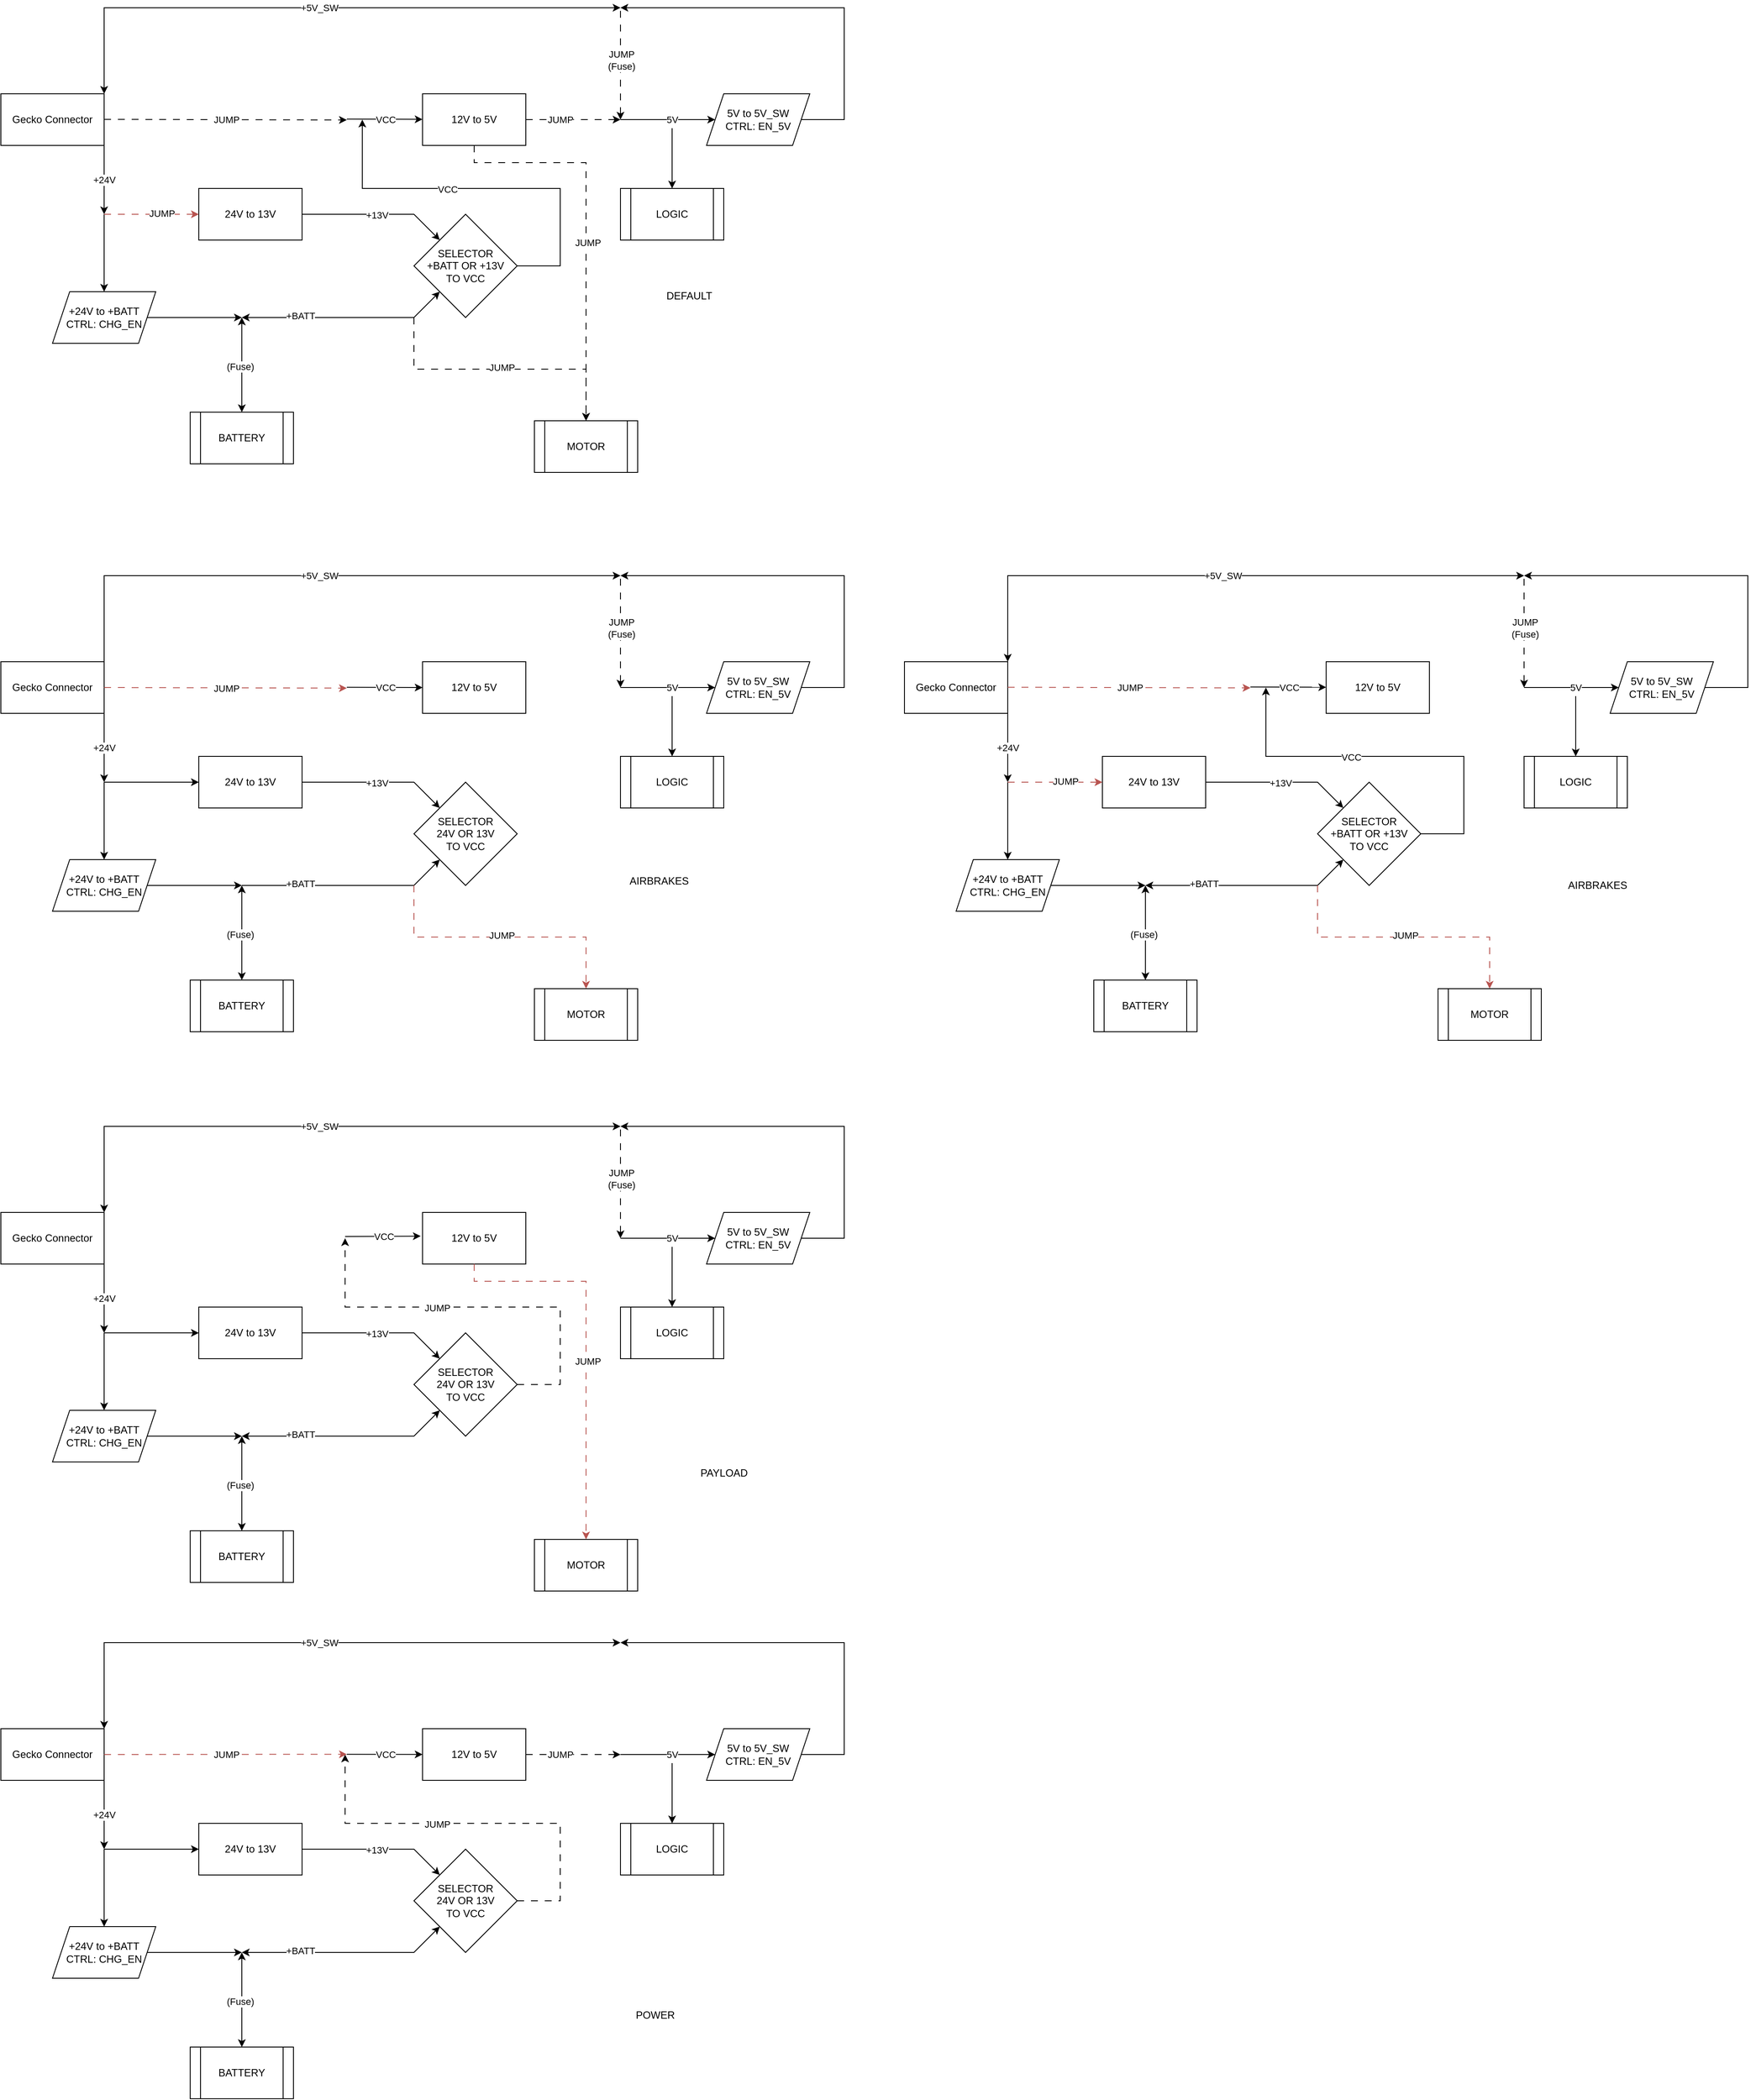<mxfile version="23.1.5" type="device">
  <diagram name="Page-1" id="Y6VCHTXHdAITzdMYwSo2">
    <mxGraphModel dx="1050" dy="654" grid="1" gridSize="10" guides="1" tooltips="1" connect="1" arrows="1" fold="1" page="1" pageScale="1" pageWidth="850" pageHeight="1100" math="0" shadow="0">
      <root>
        <mxCell id="0" />
        <mxCell id="1" parent="0" />
        <mxCell id="DX7jJyt_D23_pQjX9NbW-1" value="Gecko Connector" style="rounded=0;whiteSpace=wrap;html=1;" parent="1" vertex="1">
          <mxGeometry x="100" y="180" width="120" height="60" as="geometry" />
        </mxCell>
        <mxCell id="DX7jJyt_D23_pQjX9NbW-6" value="+5V_SW" style="endArrow=classic;html=1;rounded=0;exitX=1;exitY=0;exitDx=0;exitDy=0;startArrow=classic;startFill=1;endFill=1;" parent="1" source="DX7jJyt_D23_pQjX9NbW-1" edge="1">
          <mxGeometry width="50" height="50" relative="1" as="geometry">
            <mxPoint x="220" y="102" as="sourcePoint" />
            <mxPoint x="820" y="80" as="targetPoint" />
            <Array as="points">
              <mxPoint x="220" y="80" />
            </Array>
          </mxGeometry>
        </mxCell>
        <mxCell id="DX7jJyt_D23_pQjX9NbW-7" value="+24V" style="endArrow=classic;html=1;rounded=0;exitX=1;exitY=0;exitDx=0;exitDy=0;endFill=1;" parent="1" edge="1">
          <mxGeometry width="50" height="50" relative="1" as="geometry">
            <mxPoint x="220" y="240" as="sourcePoint" />
            <mxPoint x="220" y="320" as="targetPoint" />
          </mxGeometry>
        </mxCell>
        <mxCell id="DX7jJyt_D23_pQjX9NbW-8" value="24V to 13V" style="rounded=0;whiteSpace=wrap;html=1;" parent="1" vertex="1">
          <mxGeometry x="330" y="290" width="120" height="60" as="geometry" />
        </mxCell>
        <mxCell id="DX7jJyt_D23_pQjX9NbW-9" value="" style="endArrow=classic;html=1;rounded=0;endFill=1;entryX=0;entryY=0;entryDx=0;entryDy=0;" parent="1" target="DX7jJyt_D23_pQjX9NbW-27" edge="1">
          <mxGeometry width="50" height="50" relative="1" as="geometry">
            <mxPoint x="450" y="320" as="sourcePoint" />
            <mxPoint x="590" y="320" as="targetPoint" />
            <Array as="points">
              <mxPoint x="580" y="320" />
            </Array>
          </mxGeometry>
        </mxCell>
        <mxCell id="DX7jJyt_D23_pQjX9NbW-11" value="&lt;div&gt;+13V&lt;/div&gt;" style="edgeLabel;html=1;align=center;verticalAlign=middle;resizable=0;points=[];" parent="DX7jJyt_D23_pQjX9NbW-9" vertex="1" connectable="0">
          <mxGeometry x="0.009" y="-1" relative="1" as="geometry">
            <mxPoint as="offset" />
          </mxGeometry>
        </mxCell>
        <mxCell id="DX7jJyt_D23_pQjX9NbW-12" value="12V to 5V" style="rounded=0;whiteSpace=wrap;html=1;" parent="1" vertex="1">
          <mxGeometry x="590" y="180" width="120" height="60" as="geometry" />
        </mxCell>
        <mxCell id="DX7jJyt_D23_pQjX9NbW-16" value="&lt;div&gt;5V to 5V_SW&lt;/div&gt;CTRL: EN_5V" style="shape=parallelogram;perimeter=parallelogramPerimeter;whiteSpace=wrap;html=1;fixedSize=1;" parent="1" vertex="1">
          <mxGeometry x="920" y="180" width="120" height="60" as="geometry" />
        </mxCell>
        <mxCell id="DX7jJyt_D23_pQjX9NbW-17" value="" style="endArrow=classic;html=1;rounded=0;exitX=1;exitY=0.5;exitDx=0;exitDy=0;dashed=1;dashPattern=8 8;endFill=1;" parent="1" source="DX7jJyt_D23_pQjX9NbW-12" edge="1">
          <mxGeometry width="50" height="50" relative="1" as="geometry">
            <mxPoint x="500" y="200" as="sourcePoint" />
            <mxPoint x="820" y="210" as="targetPoint" />
          </mxGeometry>
        </mxCell>
        <mxCell id="DX7jJyt_D23_pQjX9NbW-30" value="&lt;div&gt;JUMP&lt;/div&gt;" style="edgeLabel;html=1;align=center;verticalAlign=middle;resizable=0;points=[];" parent="DX7jJyt_D23_pQjX9NbW-17" vertex="1" connectable="0">
          <mxGeometry x="-0.014" y="-1" relative="1" as="geometry">
            <mxPoint x="-14" y="-1" as="offset" />
          </mxGeometry>
        </mxCell>
        <mxCell id="DX7jJyt_D23_pQjX9NbW-18" value="" style="endArrow=none;dashed=1;html=1;dashPattern=8 8;strokeWidth=1;rounded=0;startArrow=classic;startFill=1;" parent="1" edge="1">
          <mxGeometry width="50" height="50" relative="1" as="geometry">
            <mxPoint x="820" y="210" as="sourcePoint" />
            <mxPoint x="820" y="80" as="targetPoint" />
          </mxGeometry>
        </mxCell>
        <mxCell id="DX7jJyt_D23_pQjX9NbW-19" value="&lt;div&gt;JUMP&lt;/div&gt;(Fuse)" style="edgeLabel;html=1;align=center;verticalAlign=middle;resizable=0;points=[];" parent="DX7jJyt_D23_pQjX9NbW-18" vertex="1" connectable="0">
          <mxGeometry x="0.066" y="-1" relative="1" as="geometry">
            <mxPoint as="offset" />
          </mxGeometry>
        </mxCell>
        <mxCell id="DX7jJyt_D23_pQjX9NbW-21" value="" style="endArrow=none;html=1;rounded=0;startArrow=classic;startFill=1;" parent="1" edge="1">
          <mxGeometry width="50" height="50" relative="1" as="geometry">
            <mxPoint x="220" y="410" as="sourcePoint" />
            <mxPoint x="220" y="320" as="targetPoint" />
          </mxGeometry>
        </mxCell>
        <mxCell id="DX7jJyt_D23_pQjX9NbW-22" value="&lt;div&gt;+24V to +BATT&lt;/div&gt;&lt;div&gt;CTRL: CHG_EN&lt;br&gt;&lt;/div&gt;" style="shape=parallelogram;perimeter=parallelogramPerimeter;whiteSpace=wrap;html=1;fixedSize=1;" parent="1" vertex="1">
          <mxGeometry x="160" y="410" width="120" height="60" as="geometry" />
        </mxCell>
        <mxCell id="DX7jJyt_D23_pQjX9NbW-23" value="" style="endArrow=classic;html=1;rounded=0;exitX=1;exitY=0.5;exitDx=0;exitDy=0;" parent="1" source="DX7jJyt_D23_pQjX9NbW-22" edge="1">
          <mxGeometry width="50" height="50" relative="1" as="geometry">
            <mxPoint x="400" y="460" as="sourcePoint" />
            <mxPoint x="380" y="440" as="targetPoint" />
          </mxGeometry>
        </mxCell>
        <mxCell id="DX7jJyt_D23_pQjX9NbW-24" value="" style="endArrow=classic;startArrow=classic;html=1;rounded=0;exitX=0.5;exitY=0;exitDx=0;exitDy=0;" parent="1" edge="1">
          <mxGeometry width="50" height="50" relative="1" as="geometry">
            <mxPoint x="380" y="550" as="sourcePoint" />
            <mxPoint x="380" y="440" as="targetPoint" />
          </mxGeometry>
        </mxCell>
        <mxCell id="DX7jJyt_D23_pQjX9NbW-45" value="(Fuse)" style="edgeLabel;html=1;align=center;verticalAlign=middle;resizable=0;points=[];" parent="DX7jJyt_D23_pQjX9NbW-24" vertex="1" connectable="0">
          <mxGeometry x="-0.036" y="2" relative="1" as="geometry">
            <mxPoint as="offset" />
          </mxGeometry>
        </mxCell>
        <mxCell id="DX7jJyt_D23_pQjX9NbW-26" value="" style="endArrow=classic;html=1;rounded=0;startArrow=classic;startFill=1;endFill=1;" parent="1" target="DX7jJyt_D23_pQjX9NbW-27" edge="1">
          <mxGeometry width="50" height="50" relative="1" as="geometry">
            <mxPoint x="380" y="440" as="sourcePoint" />
            <mxPoint x="520" y="440" as="targetPoint" />
            <Array as="points">
              <mxPoint x="580" y="440" />
            </Array>
          </mxGeometry>
        </mxCell>
        <mxCell id="DX7jJyt_D23_pQjX9NbW-29" value="+BATT" style="edgeLabel;html=1;align=center;verticalAlign=middle;resizable=0;points=[];" parent="DX7jJyt_D23_pQjX9NbW-26" vertex="1" connectable="0">
          <mxGeometry x="-0.44" y="2" relative="1" as="geometry">
            <mxPoint as="offset" />
          </mxGeometry>
        </mxCell>
        <mxCell id="DX7jJyt_D23_pQjX9NbW-27" value="&lt;div&gt;SELECTOR&lt;/div&gt;&lt;div&gt;+BATT OR +13V&lt;/div&gt;&lt;div&gt;TO VCC&lt;br&gt;&lt;/div&gt;" style="rhombus;whiteSpace=wrap;html=1;" parent="1" vertex="1">
          <mxGeometry x="580" y="320" width="120" height="120" as="geometry" />
        </mxCell>
        <mxCell id="DX7jJyt_D23_pQjX9NbW-32" value="" style="endArrow=classic;html=1;rounded=0;entryX=0;entryY=0.5;entryDx=0;entryDy=0;endFill=1;" parent="1" target="DX7jJyt_D23_pQjX9NbW-16" edge="1">
          <mxGeometry width="50" height="50" relative="1" as="geometry">
            <mxPoint x="820" y="210" as="sourcePoint" />
            <mxPoint x="850" y="240" as="targetPoint" />
          </mxGeometry>
        </mxCell>
        <mxCell id="DX7jJyt_D23_pQjX9NbW-33" value="5V" style="edgeLabel;html=1;align=center;verticalAlign=middle;resizable=0;points=[];" parent="DX7jJyt_D23_pQjX9NbW-32" vertex="1" connectable="0">
          <mxGeometry x="-0.079" y="-1" relative="1" as="geometry">
            <mxPoint x="9" y="-1" as="offset" />
          </mxGeometry>
        </mxCell>
        <mxCell id="DX7jJyt_D23_pQjX9NbW-34" value="" style="endArrow=classic;html=1;rounded=0;exitX=1;exitY=0.5;exitDx=0;exitDy=0;" parent="1" source="DX7jJyt_D23_pQjX9NbW-16" edge="1">
          <mxGeometry width="50" height="50" relative="1" as="geometry">
            <mxPoint x="940" y="160" as="sourcePoint" />
            <mxPoint x="820" y="80" as="targetPoint" />
            <Array as="points">
              <mxPoint x="1080" y="210" />
              <mxPoint x="1080" y="80" />
              <mxPoint x="985" y="80" />
            </Array>
          </mxGeometry>
        </mxCell>
        <mxCell id="DX7jJyt_D23_pQjX9NbW-35" value="" style="endArrow=classic;html=1;rounded=0;" parent="1" edge="1">
          <mxGeometry width="50" height="50" relative="1" as="geometry">
            <mxPoint x="700" y="380" as="sourcePoint" />
            <mxPoint x="520" y="210" as="targetPoint" />
            <Array as="points">
              <mxPoint x="750" y="380" />
              <mxPoint x="750" y="290" />
              <mxPoint x="520" y="290" />
            </Array>
          </mxGeometry>
        </mxCell>
        <mxCell id="DX7jJyt_D23_pQjX9NbW-38" value="VCC" style="edgeLabel;html=1;align=center;verticalAlign=middle;resizable=0;points=[];" parent="DX7jJyt_D23_pQjX9NbW-35" vertex="1" connectable="0">
          <mxGeometry x="0.206" y="1" relative="1" as="geometry">
            <mxPoint as="offset" />
          </mxGeometry>
        </mxCell>
        <mxCell id="DX7jJyt_D23_pQjX9NbW-40" value="BATTERY" style="shape=process;whiteSpace=wrap;html=1;backgroundOutline=1;" parent="1" vertex="1">
          <mxGeometry x="320" y="550" width="120" height="60" as="geometry" />
        </mxCell>
        <mxCell id="DX7jJyt_D23_pQjX9NbW-41" value="LOGIC" style="shape=process;whiteSpace=wrap;html=1;backgroundOutline=1;" parent="1" vertex="1">
          <mxGeometry x="820" y="290" width="120" height="60" as="geometry" />
        </mxCell>
        <mxCell id="DX7jJyt_D23_pQjX9NbW-42" value="" style="endArrow=classic;html=1;rounded=0;entryX=0.5;entryY=0;entryDx=0;entryDy=0;" parent="1" target="DX7jJyt_D23_pQjX9NbW-41" edge="1">
          <mxGeometry width="50" height="50" relative="1" as="geometry">
            <mxPoint x="880" y="220" as="sourcePoint" />
            <mxPoint x="930" y="160" as="targetPoint" />
          </mxGeometry>
        </mxCell>
        <mxCell id="DX7jJyt_D23_pQjX9NbW-43" value="" style="endArrow=classic;html=1;rounded=0;dashed=1;dashPattern=8 8;fillColor=#f8cecc;strokeColor=#000000;" parent="1" edge="1">
          <mxGeometry width="50" height="50" relative="1" as="geometry">
            <mxPoint x="580" y="440" as="sourcePoint" />
            <mxPoint x="780" y="560" as="targetPoint" />
            <Array as="points">
              <mxPoint x="580" y="500" />
              <mxPoint x="780" y="500" />
            </Array>
          </mxGeometry>
        </mxCell>
        <mxCell id="DX7jJyt_D23_pQjX9NbW-87" value="JUMP" style="edgeLabel;html=1;align=center;verticalAlign=middle;resizable=0;points=[];" parent="DX7jJyt_D23_pQjX9NbW-43" vertex="1" connectable="0">
          <mxGeometry x="0.008" y="2" relative="1" as="geometry">
            <mxPoint as="offset" />
          </mxGeometry>
        </mxCell>
        <mxCell id="DX7jJyt_D23_pQjX9NbW-82" value="" style="endArrow=classic;html=1;rounded=0;dashed=1;dashPattern=8 8;endFill=1;entryX=0.5;entryY=0;entryDx=0;entryDy=0;exitX=0.5;exitY=1;exitDx=0;exitDy=0;fillColor=#f8cecc;strokeColor=#000000;" parent="1" source="DX7jJyt_D23_pQjX9NbW-12" target="DX7jJyt_D23_pQjX9NbW-84" edge="1">
          <mxGeometry width="50" height="50" relative="1" as="geometry">
            <mxPoint x="560" y="210" as="sourcePoint" />
            <mxPoint x="790" y="390" as="targetPoint" />
            <Array as="points">
              <mxPoint x="650" y="260" />
              <mxPoint x="780" y="260" />
            </Array>
          </mxGeometry>
        </mxCell>
        <mxCell id="DX7jJyt_D23_pQjX9NbW-85" value="JUMP" style="edgeLabel;html=1;align=center;verticalAlign=middle;resizable=0;points=[];" parent="DX7jJyt_D23_pQjX9NbW-82" vertex="1" connectable="0">
          <mxGeometry x="-0.022" y="1" relative="1" as="geometry">
            <mxPoint x="1" y="23" as="offset" />
          </mxGeometry>
        </mxCell>
        <mxCell id="DX7jJyt_D23_pQjX9NbW-84" value="MOTOR" style="shape=process;whiteSpace=wrap;html=1;backgroundOutline=1;" parent="1" vertex="1">
          <mxGeometry x="720" y="560" width="120" height="60" as="geometry" />
        </mxCell>
        <mxCell id="DX7jJyt_D23_pQjX9NbW-88" value="Gecko Connector" style="rounded=0;whiteSpace=wrap;html=1;" parent="1" vertex="1">
          <mxGeometry x="100" y="840" width="120" height="60" as="geometry" />
        </mxCell>
        <mxCell id="DX7jJyt_D23_pQjX9NbW-90" value="+5V_SW" style="endArrow=classic;html=1;rounded=0;exitX=1;exitY=0;exitDx=0;exitDy=0;startArrow=none;startFill=0;endFill=1;" parent="1" source="DX7jJyt_D23_pQjX9NbW-88" edge="1">
          <mxGeometry width="50" height="50" relative="1" as="geometry">
            <mxPoint x="220" y="762" as="sourcePoint" />
            <mxPoint x="820" y="740" as="targetPoint" />
            <Array as="points">
              <mxPoint x="220" y="740" />
            </Array>
          </mxGeometry>
        </mxCell>
        <mxCell id="DX7jJyt_D23_pQjX9NbW-91" value="+24V" style="endArrow=classic;html=1;rounded=0;exitX=1;exitY=0;exitDx=0;exitDy=0;endFill=1;" parent="1" edge="1">
          <mxGeometry width="50" height="50" relative="1" as="geometry">
            <mxPoint x="220" y="900" as="sourcePoint" />
            <mxPoint x="220" y="980" as="targetPoint" />
          </mxGeometry>
        </mxCell>
        <mxCell id="DX7jJyt_D23_pQjX9NbW-92" value="24V to 13V" style="rounded=0;whiteSpace=wrap;html=1;" parent="1" vertex="1">
          <mxGeometry x="330" y="950" width="120" height="60" as="geometry" />
        </mxCell>
        <mxCell id="DX7jJyt_D23_pQjX9NbW-93" value="" style="endArrow=classic;html=1;rounded=0;endFill=1;entryX=0;entryY=0;entryDx=0;entryDy=0;" parent="1" target="DX7jJyt_D23_pQjX9NbW-109" edge="1">
          <mxGeometry width="50" height="50" relative="1" as="geometry">
            <mxPoint x="450" y="980" as="sourcePoint" />
            <mxPoint x="590" y="980" as="targetPoint" />
            <Array as="points">
              <mxPoint x="580" y="980" />
            </Array>
          </mxGeometry>
        </mxCell>
        <mxCell id="DX7jJyt_D23_pQjX9NbW-94" value="&lt;div&gt;+13V&lt;/div&gt;" style="edgeLabel;html=1;align=center;verticalAlign=middle;resizable=0;points=[];" parent="DX7jJyt_D23_pQjX9NbW-93" vertex="1" connectable="0">
          <mxGeometry x="0.009" y="-1" relative="1" as="geometry">
            <mxPoint as="offset" />
          </mxGeometry>
        </mxCell>
        <mxCell id="DX7jJyt_D23_pQjX9NbW-95" value="12V to 5V" style="rounded=0;whiteSpace=wrap;html=1;" parent="1" vertex="1">
          <mxGeometry x="590" y="840" width="120" height="60" as="geometry" />
        </mxCell>
        <mxCell id="DX7jJyt_D23_pQjX9NbW-96" value="&lt;div&gt;5V to 5V_SW&lt;/div&gt;CTRL: EN_5V" style="shape=parallelogram;perimeter=parallelogramPerimeter;whiteSpace=wrap;html=1;fixedSize=1;" parent="1" vertex="1">
          <mxGeometry x="920" y="840" width="120" height="60" as="geometry" />
        </mxCell>
        <mxCell id="DX7jJyt_D23_pQjX9NbW-99" value="" style="endArrow=none;dashed=1;html=1;dashPattern=8 8;strokeWidth=1;rounded=0;startArrow=classic;startFill=1;" parent="1" edge="1">
          <mxGeometry width="50" height="50" relative="1" as="geometry">
            <mxPoint x="820" y="870" as="sourcePoint" />
            <mxPoint x="820" y="740" as="targetPoint" />
          </mxGeometry>
        </mxCell>
        <mxCell id="DX7jJyt_D23_pQjX9NbW-100" value="&lt;div&gt;JUMP&lt;/div&gt;(Fuse)" style="edgeLabel;html=1;align=center;verticalAlign=middle;resizable=0;points=[];" parent="DX7jJyt_D23_pQjX9NbW-99" vertex="1" connectable="0">
          <mxGeometry x="0.066" y="-1" relative="1" as="geometry">
            <mxPoint as="offset" />
          </mxGeometry>
        </mxCell>
        <mxCell id="DX7jJyt_D23_pQjX9NbW-101" value="" style="endArrow=classic;html=1;rounded=0;entryX=0;entryY=0.5;entryDx=0;entryDy=0;endFill=1;" parent="1" target="DX7jJyt_D23_pQjX9NbW-92" edge="1">
          <mxGeometry width="50" height="50" relative="1" as="geometry">
            <mxPoint x="220" y="980" as="sourcePoint" />
            <mxPoint x="430" y="950" as="targetPoint" />
          </mxGeometry>
        </mxCell>
        <mxCell id="DX7jJyt_D23_pQjX9NbW-102" value="" style="endArrow=none;html=1;rounded=0;startArrow=classic;startFill=1;" parent="1" edge="1">
          <mxGeometry width="50" height="50" relative="1" as="geometry">
            <mxPoint x="220" y="1070" as="sourcePoint" />
            <mxPoint x="220" y="980" as="targetPoint" />
          </mxGeometry>
        </mxCell>
        <mxCell id="DX7jJyt_D23_pQjX9NbW-103" value="&lt;div&gt;+24V to +BATT&lt;/div&gt;&lt;div&gt;CTRL: CHG_EN&lt;br&gt;&lt;/div&gt;" style="shape=parallelogram;perimeter=parallelogramPerimeter;whiteSpace=wrap;html=1;fixedSize=1;" parent="1" vertex="1">
          <mxGeometry x="160" y="1070" width="120" height="60" as="geometry" />
        </mxCell>
        <mxCell id="DX7jJyt_D23_pQjX9NbW-104" value="" style="endArrow=classic;html=1;rounded=0;exitX=1;exitY=0.5;exitDx=0;exitDy=0;" parent="1" source="DX7jJyt_D23_pQjX9NbW-103" edge="1">
          <mxGeometry width="50" height="50" relative="1" as="geometry">
            <mxPoint x="400" y="1120" as="sourcePoint" />
            <mxPoint x="380" y="1100" as="targetPoint" />
          </mxGeometry>
        </mxCell>
        <mxCell id="DX7jJyt_D23_pQjX9NbW-105" value="" style="endArrow=classic;startArrow=classic;html=1;rounded=0;exitX=0.5;exitY=0;exitDx=0;exitDy=0;" parent="1" edge="1">
          <mxGeometry width="50" height="50" relative="1" as="geometry">
            <mxPoint x="380" y="1210" as="sourcePoint" />
            <mxPoint x="380" y="1100" as="targetPoint" />
          </mxGeometry>
        </mxCell>
        <mxCell id="DX7jJyt_D23_pQjX9NbW-106" value="(Fuse)" style="edgeLabel;html=1;align=center;verticalAlign=middle;resizable=0;points=[];" parent="DX7jJyt_D23_pQjX9NbW-105" vertex="1" connectable="0">
          <mxGeometry x="-0.036" y="2" relative="1" as="geometry">
            <mxPoint as="offset" />
          </mxGeometry>
        </mxCell>
        <mxCell id="DX7jJyt_D23_pQjX9NbW-107" value="" style="endArrow=classic;html=1;rounded=0;startArrow=none;startFill=0;endFill=1;" parent="1" target="DX7jJyt_D23_pQjX9NbW-109" edge="1">
          <mxGeometry width="50" height="50" relative="1" as="geometry">
            <mxPoint x="380" y="1100" as="sourcePoint" />
            <mxPoint x="520" y="1100" as="targetPoint" />
            <Array as="points">
              <mxPoint x="580" y="1100" />
            </Array>
          </mxGeometry>
        </mxCell>
        <mxCell id="DX7jJyt_D23_pQjX9NbW-108" value="+BATT" style="edgeLabel;html=1;align=center;verticalAlign=middle;resizable=0;points=[];" parent="DX7jJyt_D23_pQjX9NbW-107" vertex="1" connectable="0">
          <mxGeometry x="-0.44" y="2" relative="1" as="geometry">
            <mxPoint as="offset" />
          </mxGeometry>
        </mxCell>
        <mxCell id="DX7jJyt_D23_pQjX9NbW-109" value="&lt;div&gt;SELECTOR&lt;/div&gt;&lt;div&gt;24V OR 13V&lt;/div&gt;&lt;div&gt;TO VCC&lt;br&gt;&lt;/div&gt;" style="rhombus;whiteSpace=wrap;html=1;" parent="1" vertex="1">
          <mxGeometry x="580" y="980" width="120" height="120" as="geometry" />
        </mxCell>
        <mxCell id="DX7jJyt_D23_pQjX9NbW-110" value="" style="endArrow=classic;html=1;rounded=0;entryX=0;entryY=0.5;entryDx=0;entryDy=0;endFill=1;" parent="1" target="DX7jJyt_D23_pQjX9NbW-96" edge="1">
          <mxGeometry width="50" height="50" relative="1" as="geometry">
            <mxPoint x="820" y="870" as="sourcePoint" />
            <mxPoint x="850" y="900" as="targetPoint" />
          </mxGeometry>
        </mxCell>
        <mxCell id="DX7jJyt_D23_pQjX9NbW-111" value="5V" style="edgeLabel;html=1;align=center;verticalAlign=middle;resizable=0;points=[];" parent="DX7jJyt_D23_pQjX9NbW-110" vertex="1" connectable="0">
          <mxGeometry x="-0.079" y="-1" relative="1" as="geometry">
            <mxPoint x="9" y="-1" as="offset" />
          </mxGeometry>
        </mxCell>
        <mxCell id="DX7jJyt_D23_pQjX9NbW-112" value="" style="endArrow=classic;html=1;rounded=0;exitX=1;exitY=0.5;exitDx=0;exitDy=0;" parent="1" source="DX7jJyt_D23_pQjX9NbW-96" edge="1">
          <mxGeometry width="50" height="50" relative="1" as="geometry">
            <mxPoint x="940" y="820" as="sourcePoint" />
            <mxPoint x="820" y="740" as="targetPoint" />
            <Array as="points">
              <mxPoint x="1080" y="870" />
              <mxPoint x="1080" y="740" />
              <mxPoint x="985" y="740" />
            </Array>
          </mxGeometry>
        </mxCell>
        <mxCell id="DX7jJyt_D23_pQjX9NbW-115" value="BATTERY" style="shape=process;whiteSpace=wrap;html=1;backgroundOutline=1;" parent="1" vertex="1">
          <mxGeometry x="320" y="1210" width="120" height="60" as="geometry" />
        </mxCell>
        <mxCell id="DX7jJyt_D23_pQjX9NbW-116" value="LOGIC" style="shape=process;whiteSpace=wrap;html=1;backgroundOutline=1;" parent="1" vertex="1">
          <mxGeometry x="820" y="950" width="120" height="60" as="geometry" />
        </mxCell>
        <mxCell id="DX7jJyt_D23_pQjX9NbW-117" value="" style="endArrow=classic;html=1;rounded=0;entryX=0.5;entryY=0;entryDx=0;entryDy=0;" parent="1" target="DX7jJyt_D23_pQjX9NbW-116" edge="1">
          <mxGeometry width="50" height="50" relative="1" as="geometry">
            <mxPoint x="880" y="880" as="sourcePoint" />
            <mxPoint x="930" y="820" as="targetPoint" />
          </mxGeometry>
        </mxCell>
        <mxCell id="DX7jJyt_D23_pQjX9NbW-118" value="" style="endArrow=classic;html=1;rounded=0;dashed=1;dashPattern=8 8;fillColor=#f8cecc;strokeColor=#b85450;" parent="1" edge="1">
          <mxGeometry width="50" height="50" relative="1" as="geometry">
            <mxPoint x="580" y="1100" as="sourcePoint" />
            <mxPoint x="780" y="1220" as="targetPoint" />
            <Array as="points">
              <mxPoint x="580" y="1160" />
              <mxPoint x="780" y="1160" />
            </Array>
          </mxGeometry>
        </mxCell>
        <mxCell id="DX7jJyt_D23_pQjX9NbW-119" value="JUMP" style="edgeLabel;html=1;align=center;verticalAlign=middle;resizable=0;points=[];" parent="DX7jJyt_D23_pQjX9NbW-118" vertex="1" connectable="0">
          <mxGeometry x="0.008" y="2" relative="1" as="geometry">
            <mxPoint as="offset" />
          </mxGeometry>
        </mxCell>
        <mxCell id="DX7jJyt_D23_pQjX9NbW-122" value="MOTOR" style="shape=process;whiteSpace=wrap;html=1;backgroundOutline=1;" parent="1" vertex="1">
          <mxGeometry x="720" y="1220" width="120" height="60" as="geometry" />
        </mxCell>
        <mxCell id="DX7jJyt_D23_pQjX9NbW-123" value="AIRBRAKES" style="text;html=1;align=center;verticalAlign=middle;resizable=0;points=[];autosize=1;strokeColor=none;fillColor=none;" parent="1" vertex="1">
          <mxGeometry x="1910" y="1085" width="90" height="30" as="geometry" />
        </mxCell>
        <mxCell id="DX7jJyt_D23_pQjX9NbW-124" value="Gecko Connector" style="rounded=0;whiteSpace=wrap;html=1;" parent="1" vertex="1">
          <mxGeometry x="100" y="1480" width="120" height="60" as="geometry" />
        </mxCell>
        <mxCell id="DX7jJyt_D23_pQjX9NbW-126" value="+5V_SW" style="endArrow=classic;html=1;rounded=0;exitX=1;exitY=0;exitDx=0;exitDy=0;startArrow=classic;startFill=1;endFill=1;" parent="1" source="DX7jJyt_D23_pQjX9NbW-124" edge="1">
          <mxGeometry width="50" height="50" relative="1" as="geometry">
            <mxPoint x="220" y="1402" as="sourcePoint" />
            <mxPoint x="820" y="1380" as="targetPoint" />
            <Array as="points">
              <mxPoint x="220" y="1380" />
            </Array>
          </mxGeometry>
        </mxCell>
        <mxCell id="DX7jJyt_D23_pQjX9NbW-127" value="+24V" style="endArrow=classic;html=1;rounded=0;exitX=1;exitY=0;exitDx=0;exitDy=0;endFill=1;" parent="1" edge="1">
          <mxGeometry width="50" height="50" relative="1" as="geometry">
            <mxPoint x="220" y="1540" as="sourcePoint" />
            <mxPoint x="220" y="1620" as="targetPoint" />
          </mxGeometry>
        </mxCell>
        <mxCell id="DX7jJyt_D23_pQjX9NbW-128" value="24V to 13V" style="rounded=0;whiteSpace=wrap;html=1;" parent="1" vertex="1">
          <mxGeometry x="330" y="1590" width="120" height="60" as="geometry" />
        </mxCell>
        <mxCell id="DX7jJyt_D23_pQjX9NbW-129" value="" style="endArrow=classic;html=1;rounded=0;endFill=1;entryX=0;entryY=0;entryDx=0;entryDy=0;" parent="1" target="DX7jJyt_D23_pQjX9NbW-145" edge="1">
          <mxGeometry width="50" height="50" relative="1" as="geometry">
            <mxPoint x="450" y="1620" as="sourcePoint" />
            <mxPoint x="590" y="1620" as="targetPoint" />
            <Array as="points">
              <mxPoint x="580" y="1620" />
            </Array>
          </mxGeometry>
        </mxCell>
        <mxCell id="DX7jJyt_D23_pQjX9NbW-130" value="&lt;div&gt;+13V&lt;/div&gt;" style="edgeLabel;html=1;align=center;verticalAlign=middle;resizable=0;points=[];" parent="DX7jJyt_D23_pQjX9NbW-129" vertex="1" connectable="0">
          <mxGeometry x="0.009" y="-1" relative="1" as="geometry">
            <mxPoint as="offset" />
          </mxGeometry>
        </mxCell>
        <mxCell id="DX7jJyt_D23_pQjX9NbW-131" value="12V to 5V" style="rounded=0;whiteSpace=wrap;html=1;" parent="1" vertex="1">
          <mxGeometry x="590" y="1480" width="120" height="60" as="geometry" />
        </mxCell>
        <mxCell id="DX7jJyt_D23_pQjX9NbW-132" value="&lt;div&gt;5V to 5V_SW&lt;/div&gt;CTRL: EN_5V" style="shape=parallelogram;perimeter=parallelogramPerimeter;whiteSpace=wrap;html=1;fixedSize=1;" parent="1" vertex="1">
          <mxGeometry x="920" y="1480" width="120" height="60" as="geometry" />
        </mxCell>
        <mxCell id="DX7jJyt_D23_pQjX9NbW-135" value="" style="endArrow=none;dashed=1;html=1;dashPattern=8 8;strokeWidth=1;rounded=0;startArrow=classic;startFill=1;" parent="1" edge="1">
          <mxGeometry width="50" height="50" relative="1" as="geometry">
            <mxPoint x="820" y="1510" as="sourcePoint" />
            <mxPoint x="820" y="1380" as="targetPoint" />
          </mxGeometry>
        </mxCell>
        <mxCell id="DX7jJyt_D23_pQjX9NbW-136" value="&lt;div&gt;JUMP&lt;/div&gt;(Fuse)" style="edgeLabel;html=1;align=center;verticalAlign=middle;resizable=0;points=[];" parent="DX7jJyt_D23_pQjX9NbW-135" vertex="1" connectable="0">
          <mxGeometry x="0.066" y="-1" relative="1" as="geometry">
            <mxPoint as="offset" />
          </mxGeometry>
        </mxCell>
        <mxCell id="DX7jJyt_D23_pQjX9NbW-137" value="" style="endArrow=classic;html=1;rounded=0;entryX=0;entryY=0.5;entryDx=0;entryDy=0;endFill=1;" parent="1" target="DX7jJyt_D23_pQjX9NbW-128" edge="1">
          <mxGeometry width="50" height="50" relative="1" as="geometry">
            <mxPoint x="220" y="1620" as="sourcePoint" />
            <mxPoint x="430" y="1590" as="targetPoint" />
          </mxGeometry>
        </mxCell>
        <mxCell id="DX7jJyt_D23_pQjX9NbW-138" value="" style="endArrow=none;html=1;rounded=0;startArrow=classic;startFill=1;" parent="1" edge="1">
          <mxGeometry width="50" height="50" relative="1" as="geometry">
            <mxPoint x="220" y="1710" as="sourcePoint" />
            <mxPoint x="220" y="1620" as="targetPoint" />
          </mxGeometry>
        </mxCell>
        <mxCell id="DX7jJyt_D23_pQjX9NbW-139" value="&lt;div&gt;+24V to +BATT&lt;/div&gt;&lt;div&gt;CTRL: CHG_EN&lt;br&gt;&lt;/div&gt;" style="shape=parallelogram;perimeter=parallelogramPerimeter;whiteSpace=wrap;html=1;fixedSize=1;" parent="1" vertex="1">
          <mxGeometry x="160" y="1710" width="120" height="60" as="geometry" />
        </mxCell>
        <mxCell id="DX7jJyt_D23_pQjX9NbW-140" value="" style="endArrow=classic;html=1;rounded=0;exitX=1;exitY=0.5;exitDx=0;exitDy=0;" parent="1" source="DX7jJyt_D23_pQjX9NbW-139" edge="1">
          <mxGeometry width="50" height="50" relative="1" as="geometry">
            <mxPoint x="400" y="1760" as="sourcePoint" />
            <mxPoint x="380" y="1740" as="targetPoint" />
          </mxGeometry>
        </mxCell>
        <mxCell id="DX7jJyt_D23_pQjX9NbW-141" value="" style="endArrow=classic;startArrow=classic;html=1;rounded=0;exitX=0.5;exitY=0;exitDx=0;exitDy=0;" parent="1" edge="1">
          <mxGeometry width="50" height="50" relative="1" as="geometry">
            <mxPoint x="380" y="1850" as="sourcePoint" />
            <mxPoint x="380" y="1740" as="targetPoint" />
          </mxGeometry>
        </mxCell>
        <mxCell id="DX7jJyt_D23_pQjX9NbW-142" value="(Fuse)" style="edgeLabel;html=1;align=center;verticalAlign=middle;resizable=0;points=[];" parent="DX7jJyt_D23_pQjX9NbW-141" vertex="1" connectable="0">
          <mxGeometry x="-0.036" y="2" relative="1" as="geometry">
            <mxPoint as="offset" />
          </mxGeometry>
        </mxCell>
        <mxCell id="DX7jJyt_D23_pQjX9NbW-143" value="" style="endArrow=classic;html=1;rounded=0;startArrow=classic;startFill=1;endFill=1;" parent="1" target="DX7jJyt_D23_pQjX9NbW-145" edge="1">
          <mxGeometry width="50" height="50" relative="1" as="geometry">
            <mxPoint x="380" y="1740" as="sourcePoint" />
            <mxPoint x="520" y="1740" as="targetPoint" />
            <Array as="points">
              <mxPoint x="580" y="1740" />
            </Array>
          </mxGeometry>
        </mxCell>
        <mxCell id="DX7jJyt_D23_pQjX9NbW-144" value="+BATT" style="edgeLabel;html=1;align=center;verticalAlign=middle;resizable=0;points=[];" parent="DX7jJyt_D23_pQjX9NbW-143" vertex="1" connectable="0">
          <mxGeometry x="-0.44" y="2" relative="1" as="geometry">
            <mxPoint as="offset" />
          </mxGeometry>
        </mxCell>
        <mxCell id="DX7jJyt_D23_pQjX9NbW-145" value="&lt;div&gt;SELECTOR&lt;/div&gt;&lt;div&gt;24V OR 13V&lt;/div&gt;&lt;div&gt;TO VCC&lt;br&gt;&lt;/div&gt;" style="rhombus;whiteSpace=wrap;html=1;" parent="1" vertex="1">
          <mxGeometry x="580" y="1620" width="120" height="120" as="geometry" />
        </mxCell>
        <mxCell id="DX7jJyt_D23_pQjX9NbW-146" value="" style="endArrow=classic;html=1;rounded=0;entryX=0;entryY=0.5;entryDx=0;entryDy=0;endFill=1;" parent="1" target="DX7jJyt_D23_pQjX9NbW-132" edge="1">
          <mxGeometry width="50" height="50" relative="1" as="geometry">
            <mxPoint x="820" y="1510" as="sourcePoint" />
            <mxPoint x="850" y="1540" as="targetPoint" />
          </mxGeometry>
        </mxCell>
        <mxCell id="DX7jJyt_D23_pQjX9NbW-147" value="5V" style="edgeLabel;html=1;align=center;verticalAlign=middle;resizable=0;points=[];" parent="DX7jJyt_D23_pQjX9NbW-146" vertex="1" connectable="0">
          <mxGeometry x="-0.079" y="-1" relative="1" as="geometry">
            <mxPoint x="9" y="-1" as="offset" />
          </mxGeometry>
        </mxCell>
        <mxCell id="DX7jJyt_D23_pQjX9NbW-148" value="" style="endArrow=classic;html=1;rounded=0;exitX=1;exitY=0.5;exitDx=0;exitDy=0;" parent="1" source="DX7jJyt_D23_pQjX9NbW-132" edge="1">
          <mxGeometry width="50" height="50" relative="1" as="geometry">
            <mxPoint x="940" y="1460" as="sourcePoint" />
            <mxPoint x="820" y="1380" as="targetPoint" />
            <Array as="points">
              <mxPoint x="1080" y="1510" />
              <mxPoint x="1080" y="1380" />
              <mxPoint x="985" y="1380" />
            </Array>
          </mxGeometry>
        </mxCell>
        <mxCell id="DX7jJyt_D23_pQjX9NbW-149" value="" style="endArrow=classic;html=1;rounded=0;dashed=1;dashPattern=8 8;" parent="1" edge="1">
          <mxGeometry width="50" height="50" relative="1" as="geometry">
            <mxPoint x="700" y="1680" as="sourcePoint" />
            <mxPoint x="500" y="1510" as="targetPoint" />
            <Array as="points">
              <mxPoint x="750" y="1680" />
              <mxPoint x="750" y="1590" />
              <mxPoint x="500" y="1590" />
            </Array>
          </mxGeometry>
        </mxCell>
        <mxCell id="DX7jJyt_D23_pQjX9NbW-150" value="JUMP" style="edgeLabel;html=1;align=center;verticalAlign=middle;resizable=0;points=[];" parent="DX7jJyt_D23_pQjX9NbW-149" vertex="1" connectable="0">
          <mxGeometry x="0.206" y="1" relative="1" as="geometry">
            <mxPoint as="offset" />
          </mxGeometry>
        </mxCell>
        <mxCell id="DX7jJyt_D23_pQjX9NbW-151" value="BATTERY" style="shape=process;whiteSpace=wrap;html=1;backgroundOutline=1;" parent="1" vertex="1">
          <mxGeometry x="320" y="1850" width="120" height="60" as="geometry" />
        </mxCell>
        <mxCell id="DX7jJyt_D23_pQjX9NbW-152" value="LOGIC" style="shape=process;whiteSpace=wrap;html=1;backgroundOutline=1;" parent="1" vertex="1">
          <mxGeometry x="820" y="1590" width="120" height="60" as="geometry" />
        </mxCell>
        <mxCell id="DX7jJyt_D23_pQjX9NbW-153" value="" style="endArrow=classic;html=1;rounded=0;entryX=0.5;entryY=0;entryDx=0;entryDy=0;" parent="1" target="DX7jJyt_D23_pQjX9NbW-152" edge="1">
          <mxGeometry width="50" height="50" relative="1" as="geometry">
            <mxPoint x="880" y="1520" as="sourcePoint" />
            <mxPoint x="930" y="1460" as="targetPoint" />
          </mxGeometry>
        </mxCell>
        <mxCell id="DX7jJyt_D23_pQjX9NbW-156" value="" style="endArrow=classic;html=1;rounded=0;dashed=1;dashPattern=8 8;endFill=1;entryX=0.5;entryY=0;entryDx=0;entryDy=0;exitX=0.5;exitY=1;exitDx=0;exitDy=0;fillColor=#f8cecc;strokeColor=#b85450;" parent="1" source="DX7jJyt_D23_pQjX9NbW-131" target="DX7jJyt_D23_pQjX9NbW-158" edge="1">
          <mxGeometry width="50" height="50" relative="1" as="geometry">
            <mxPoint x="560" y="1510" as="sourcePoint" />
            <mxPoint x="790" y="1690" as="targetPoint" />
            <Array as="points">
              <mxPoint x="650" y="1560" />
              <mxPoint x="780" y="1560" />
            </Array>
          </mxGeometry>
        </mxCell>
        <mxCell id="DX7jJyt_D23_pQjX9NbW-157" value="JUMP" style="edgeLabel;html=1;align=center;verticalAlign=middle;resizable=0;points=[];" parent="DX7jJyt_D23_pQjX9NbW-156" vertex="1" connectable="0">
          <mxGeometry x="-0.022" y="1" relative="1" as="geometry">
            <mxPoint x="1" y="23" as="offset" />
          </mxGeometry>
        </mxCell>
        <mxCell id="DX7jJyt_D23_pQjX9NbW-158" value="MOTOR" style="shape=process;whiteSpace=wrap;html=1;backgroundOutline=1;" parent="1" vertex="1">
          <mxGeometry x="720" y="1860" width="120" height="60" as="geometry" />
        </mxCell>
        <mxCell id="DX7jJyt_D23_pQjX9NbW-159" value="PAYLOAD" style="text;html=1;align=center;verticalAlign=middle;resizable=0;points=[];autosize=1;strokeColor=none;fillColor=none;" parent="1" vertex="1">
          <mxGeometry x="900" y="1768" width="80" height="30" as="geometry" />
        </mxCell>
        <mxCell id="DX7jJyt_D23_pQjX9NbW-160" value="Gecko Connector" style="rounded=0;whiteSpace=wrap;html=1;" parent="1" vertex="1">
          <mxGeometry x="100" y="2080" width="120" height="60" as="geometry" />
        </mxCell>
        <mxCell id="DX7jJyt_D23_pQjX9NbW-162" value="+5V_SW" style="endArrow=classic;html=1;rounded=0;exitX=1;exitY=0;exitDx=0;exitDy=0;startArrow=classic;startFill=1;endFill=1;" parent="1" source="DX7jJyt_D23_pQjX9NbW-160" edge="1">
          <mxGeometry width="50" height="50" relative="1" as="geometry">
            <mxPoint x="220" y="2002" as="sourcePoint" />
            <mxPoint x="820" y="1980" as="targetPoint" />
            <Array as="points">
              <mxPoint x="220" y="1980" />
            </Array>
          </mxGeometry>
        </mxCell>
        <mxCell id="DX7jJyt_D23_pQjX9NbW-163" value="+24V" style="endArrow=classic;html=1;rounded=0;exitX=1;exitY=0;exitDx=0;exitDy=0;endFill=1;" parent="1" edge="1">
          <mxGeometry width="50" height="50" relative="1" as="geometry">
            <mxPoint x="220" y="2140" as="sourcePoint" />
            <mxPoint x="220" y="2220" as="targetPoint" />
          </mxGeometry>
        </mxCell>
        <mxCell id="DX7jJyt_D23_pQjX9NbW-164" value="24V to 13V" style="rounded=0;whiteSpace=wrap;html=1;" parent="1" vertex="1">
          <mxGeometry x="330" y="2190" width="120" height="60" as="geometry" />
        </mxCell>
        <mxCell id="DX7jJyt_D23_pQjX9NbW-165" value="" style="endArrow=classic;html=1;rounded=0;endFill=1;entryX=0;entryY=0;entryDx=0;entryDy=0;" parent="1" target="DX7jJyt_D23_pQjX9NbW-181" edge="1">
          <mxGeometry width="50" height="50" relative="1" as="geometry">
            <mxPoint x="450" y="2220" as="sourcePoint" />
            <mxPoint x="590" y="2220" as="targetPoint" />
            <Array as="points">
              <mxPoint x="580" y="2220" />
            </Array>
          </mxGeometry>
        </mxCell>
        <mxCell id="DX7jJyt_D23_pQjX9NbW-166" value="&lt;div&gt;+13V&lt;/div&gt;" style="edgeLabel;html=1;align=center;verticalAlign=middle;resizable=0;points=[];" parent="DX7jJyt_D23_pQjX9NbW-165" vertex="1" connectable="0">
          <mxGeometry x="0.009" y="-1" relative="1" as="geometry">
            <mxPoint as="offset" />
          </mxGeometry>
        </mxCell>
        <mxCell id="DX7jJyt_D23_pQjX9NbW-167" value="12V to 5V" style="rounded=0;whiteSpace=wrap;html=1;" parent="1" vertex="1">
          <mxGeometry x="590" y="2080" width="120" height="60" as="geometry" />
        </mxCell>
        <mxCell id="DX7jJyt_D23_pQjX9NbW-168" value="&lt;div&gt;5V to 5V_SW&lt;/div&gt;CTRL: EN_5V" style="shape=parallelogram;perimeter=parallelogramPerimeter;whiteSpace=wrap;html=1;fixedSize=1;" parent="1" vertex="1">
          <mxGeometry x="920" y="2080" width="120" height="60" as="geometry" />
        </mxCell>
        <mxCell id="DX7jJyt_D23_pQjX9NbW-169" value="" style="endArrow=classic;html=1;rounded=0;exitX=1;exitY=0.5;exitDx=0;exitDy=0;dashed=1;dashPattern=8 8;endFill=1;" parent="1" source="DX7jJyt_D23_pQjX9NbW-167" edge="1">
          <mxGeometry width="50" height="50" relative="1" as="geometry">
            <mxPoint x="500" y="2100" as="sourcePoint" />
            <mxPoint x="820" y="2110" as="targetPoint" />
          </mxGeometry>
        </mxCell>
        <mxCell id="DX7jJyt_D23_pQjX9NbW-170" value="&lt;div&gt;JUMP&lt;/div&gt;" style="edgeLabel;html=1;align=center;verticalAlign=middle;resizable=0;points=[];" parent="DX7jJyt_D23_pQjX9NbW-169" vertex="1" connectable="0">
          <mxGeometry x="-0.014" y="-1" relative="1" as="geometry">
            <mxPoint x="-14" y="-1" as="offset" />
          </mxGeometry>
        </mxCell>
        <mxCell id="DX7jJyt_D23_pQjX9NbW-173" value="" style="endArrow=classic;html=1;rounded=0;entryX=0;entryY=0.5;entryDx=0;entryDy=0;endFill=1;" parent="1" target="DX7jJyt_D23_pQjX9NbW-164" edge="1">
          <mxGeometry width="50" height="50" relative="1" as="geometry">
            <mxPoint x="220" y="2220" as="sourcePoint" />
            <mxPoint x="430" y="2190" as="targetPoint" />
          </mxGeometry>
        </mxCell>
        <mxCell id="DX7jJyt_D23_pQjX9NbW-174" value="" style="endArrow=none;html=1;rounded=0;startArrow=classic;startFill=1;" parent="1" edge="1">
          <mxGeometry width="50" height="50" relative="1" as="geometry">
            <mxPoint x="220" y="2310" as="sourcePoint" />
            <mxPoint x="220" y="2220" as="targetPoint" />
          </mxGeometry>
        </mxCell>
        <mxCell id="DX7jJyt_D23_pQjX9NbW-175" value="&lt;div&gt;+24V to +BATT&lt;/div&gt;&lt;div&gt;CTRL: CHG_EN&lt;br&gt;&lt;/div&gt;" style="shape=parallelogram;perimeter=parallelogramPerimeter;whiteSpace=wrap;html=1;fixedSize=1;" parent="1" vertex="1">
          <mxGeometry x="160" y="2310" width="120" height="60" as="geometry" />
        </mxCell>
        <mxCell id="DX7jJyt_D23_pQjX9NbW-176" value="" style="endArrow=classic;html=1;rounded=0;exitX=1;exitY=0.5;exitDx=0;exitDy=0;" parent="1" source="DX7jJyt_D23_pQjX9NbW-175" edge="1">
          <mxGeometry width="50" height="50" relative="1" as="geometry">
            <mxPoint x="400" y="2360" as="sourcePoint" />
            <mxPoint x="380" y="2340" as="targetPoint" />
          </mxGeometry>
        </mxCell>
        <mxCell id="DX7jJyt_D23_pQjX9NbW-177" value="" style="endArrow=classic;startArrow=classic;html=1;rounded=0;exitX=0.5;exitY=0;exitDx=0;exitDy=0;" parent="1" edge="1">
          <mxGeometry width="50" height="50" relative="1" as="geometry">
            <mxPoint x="380" y="2450" as="sourcePoint" />
            <mxPoint x="380" y="2340" as="targetPoint" />
          </mxGeometry>
        </mxCell>
        <mxCell id="DX7jJyt_D23_pQjX9NbW-178" value="(Fuse)" style="edgeLabel;html=1;align=center;verticalAlign=middle;resizable=0;points=[];" parent="DX7jJyt_D23_pQjX9NbW-177" vertex="1" connectable="0">
          <mxGeometry x="-0.036" y="2" relative="1" as="geometry">
            <mxPoint as="offset" />
          </mxGeometry>
        </mxCell>
        <mxCell id="DX7jJyt_D23_pQjX9NbW-179" value="" style="endArrow=classic;html=1;rounded=0;startArrow=classic;startFill=1;endFill=1;" parent="1" target="DX7jJyt_D23_pQjX9NbW-181" edge="1">
          <mxGeometry width="50" height="50" relative="1" as="geometry">
            <mxPoint x="380" y="2340" as="sourcePoint" />
            <mxPoint x="520" y="2340" as="targetPoint" />
            <Array as="points">
              <mxPoint x="580" y="2340" />
            </Array>
          </mxGeometry>
        </mxCell>
        <mxCell id="DX7jJyt_D23_pQjX9NbW-180" value="+BATT" style="edgeLabel;html=1;align=center;verticalAlign=middle;resizable=0;points=[];" parent="DX7jJyt_D23_pQjX9NbW-179" vertex="1" connectable="0">
          <mxGeometry x="-0.44" y="2" relative="1" as="geometry">
            <mxPoint as="offset" />
          </mxGeometry>
        </mxCell>
        <mxCell id="DX7jJyt_D23_pQjX9NbW-181" value="&lt;div&gt;SELECTOR&lt;/div&gt;&lt;div&gt;24V OR 13V&lt;/div&gt;&lt;div&gt;TO VCC&lt;br&gt;&lt;/div&gt;" style="rhombus;whiteSpace=wrap;html=1;" parent="1" vertex="1">
          <mxGeometry x="580" y="2220" width="120" height="120" as="geometry" />
        </mxCell>
        <mxCell id="DX7jJyt_D23_pQjX9NbW-182" value="" style="endArrow=classic;html=1;rounded=0;entryX=0;entryY=0.5;entryDx=0;entryDy=0;endFill=1;" parent="1" target="DX7jJyt_D23_pQjX9NbW-168" edge="1">
          <mxGeometry width="50" height="50" relative="1" as="geometry">
            <mxPoint x="820" y="2110" as="sourcePoint" />
            <mxPoint x="850" y="2140" as="targetPoint" />
          </mxGeometry>
        </mxCell>
        <mxCell id="DX7jJyt_D23_pQjX9NbW-183" value="5V" style="edgeLabel;html=1;align=center;verticalAlign=middle;resizable=0;points=[];" parent="DX7jJyt_D23_pQjX9NbW-182" vertex="1" connectable="0">
          <mxGeometry x="-0.079" y="-1" relative="1" as="geometry">
            <mxPoint x="9" y="-1" as="offset" />
          </mxGeometry>
        </mxCell>
        <mxCell id="DX7jJyt_D23_pQjX9NbW-184" value="" style="endArrow=classic;html=1;rounded=0;exitX=1;exitY=0.5;exitDx=0;exitDy=0;" parent="1" source="DX7jJyt_D23_pQjX9NbW-168" edge="1">
          <mxGeometry width="50" height="50" relative="1" as="geometry">
            <mxPoint x="940" y="2060" as="sourcePoint" />
            <mxPoint x="820" y="1980" as="targetPoint" />
            <Array as="points">
              <mxPoint x="1080" y="2110" />
              <mxPoint x="1080" y="1980" />
              <mxPoint x="985" y="1980" />
            </Array>
          </mxGeometry>
        </mxCell>
        <mxCell id="DX7jJyt_D23_pQjX9NbW-185" value="" style="endArrow=classic;html=1;rounded=0;dashed=1;dashPattern=8 8;" parent="1" edge="1">
          <mxGeometry width="50" height="50" relative="1" as="geometry">
            <mxPoint x="700" y="2280" as="sourcePoint" />
            <mxPoint x="500" y="2110" as="targetPoint" />
            <Array as="points">
              <mxPoint x="750" y="2280" />
              <mxPoint x="750" y="2190" />
              <mxPoint x="500" y="2190" />
            </Array>
          </mxGeometry>
        </mxCell>
        <mxCell id="DX7jJyt_D23_pQjX9NbW-186" value="JUMP" style="edgeLabel;html=1;align=center;verticalAlign=middle;resizable=0;points=[];" parent="DX7jJyt_D23_pQjX9NbW-185" vertex="1" connectable="0">
          <mxGeometry x="0.206" y="1" relative="1" as="geometry">
            <mxPoint as="offset" />
          </mxGeometry>
        </mxCell>
        <mxCell id="DX7jJyt_D23_pQjX9NbW-187" value="BATTERY" style="shape=process;whiteSpace=wrap;html=1;backgroundOutline=1;" parent="1" vertex="1">
          <mxGeometry x="320" y="2450" width="120" height="60" as="geometry" />
        </mxCell>
        <mxCell id="DX7jJyt_D23_pQjX9NbW-188" value="LOGIC" style="shape=process;whiteSpace=wrap;html=1;backgroundOutline=1;" parent="1" vertex="1">
          <mxGeometry x="820" y="2190" width="120" height="60" as="geometry" />
        </mxCell>
        <mxCell id="DX7jJyt_D23_pQjX9NbW-189" value="" style="endArrow=classic;html=1;rounded=0;entryX=0.5;entryY=0;entryDx=0;entryDy=0;" parent="1" target="DX7jJyt_D23_pQjX9NbW-188" edge="1">
          <mxGeometry width="50" height="50" relative="1" as="geometry">
            <mxPoint x="880" y="2120" as="sourcePoint" />
            <mxPoint x="930" y="2060" as="targetPoint" />
          </mxGeometry>
        </mxCell>
        <mxCell id="DX7jJyt_D23_pQjX9NbW-195" value="&lt;div&gt;POWER&lt;/div&gt;" style="text;html=1;align=center;verticalAlign=middle;resizable=0;points=[];autosize=1;strokeColor=none;fillColor=none;" parent="1" vertex="1">
          <mxGeometry x="825" y="2398" width="70" height="30" as="geometry" />
        </mxCell>
        <mxCell id="DX7jJyt_D23_pQjX9NbW-199" value="" style="endArrow=classic;html=1;rounded=0;entryX=-0.018;entryY=0.459;entryDx=0;entryDy=0;entryPerimeter=0;" parent="1" target="DX7jJyt_D23_pQjX9NbW-131" edge="1">
          <mxGeometry width="50" height="50" relative="1" as="geometry">
            <mxPoint x="500" y="1508" as="sourcePoint" />
            <mxPoint x="410" y="1520" as="targetPoint" />
          </mxGeometry>
        </mxCell>
        <mxCell id="DX7jJyt_D23_pQjX9NbW-200" value="VCC" style="edgeLabel;html=1;align=center;verticalAlign=middle;resizable=0;points=[];" parent="DX7jJyt_D23_pQjX9NbW-199" vertex="1" connectable="0">
          <mxGeometry x="0.013" relative="1" as="geometry">
            <mxPoint as="offset" />
          </mxGeometry>
        </mxCell>
        <mxCell id="DX7jJyt_D23_pQjX9NbW-201" value="" style="endArrow=classic;html=1;rounded=0;dashed=1;dashPattern=8 8;exitX=1;exitY=0.5;exitDx=0;exitDy=0;fillColor=#f8cecc;strokeColor=#b85450;" parent="1" source="DX7jJyt_D23_pQjX9NbW-160" edge="1">
          <mxGeometry width="50" height="50" relative="1" as="geometry">
            <mxPoint x="225" y="2109.7" as="sourcePoint" />
            <mxPoint x="502" y="2109.7" as="targetPoint" />
          </mxGeometry>
        </mxCell>
        <mxCell id="DX7jJyt_D23_pQjX9NbW-202" value="JUMP" style="edgeLabel;html=1;align=center;verticalAlign=middle;resizable=0;points=[];" parent="DX7jJyt_D23_pQjX9NbW-201" vertex="1" connectable="0">
          <mxGeometry x="0.005" relative="1" as="geometry">
            <mxPoint as="offset" />
          </mxGeometry>
        </mxCell>
        <mxCell id="DX7jJyt_D23_pQjX9NbW-203" value="" style="endArrow=classic;html=1;rounded=0;" parent="1" target="DX7jJyt_D23_pQjX9NbW-167" edge="1">
          <mxGeometry width="50" height="50" relative="1" as="geometry">
            <mxPoint x="502" y="2109.7" as="sourcePoint" />
            <mxPoint x="590" y="2109.7" as="targetPoint" />
          </mxGeometry>
        </mxCell>
        <mxCell id="DX7jJyt_D23_pQjX9NbW-204" value="VCC" style="edgeLabel;html=1;align=center;verticalAlign=middle;resizable=0;points=[];" parent="DX7jJyt_D23_pQjX9NbW-203" vertex="1" connectable="0">
          <mxGeometry x="0.013" relative="1" as="geometry">
            <mxPoint as="offset" />
          </mxGeometry>
        </mxCell>
        <mxCell id="DX7jJyt_D23_pQjX9NbW-205" value="" style="endArrow=classic;html=1;rounded=0;dashed=1;dashPattern=8 8;exitX=1;exitY=0.5;exitDx=0;exitDy=0;fillColor=#f8cecc;strokeColor=#b85450;" parent="1" source="DX7jJyt_D23_pQjX9NbW-88" edge="1">
          <mxGeometry width="50" height="50" relative="1" as="geometry">
            <mxPoint x="225" y="870.73" as="sourcePoint" />
            <mxPoint x="502" y="870.73" as="targetPoint" />
          </mxGeometry>
        </mxCell>
        <mxCell id="DX7jJyt_D23_pQjX9NbW-206" value="JUMP" style="edgeLabel;html=1;align=center;verticalAlign=middle;resizable=0;points=[];" parent="DX7jJyt_D23_pQjX9NbW-205" vertex="1" connectable="0">
          <mxGeometry x="0.005" relative="1" as="geometry">
            <mxPoint as="offset" />
          </mxGeometry>
        </mxCell>
        <mxCell id="DX7jJyt_D23_pQjX9NbW-207" value="" style="endArrow=classic;html=1;rounded=0;entryX=0;entryY=0.5;entryDx=0;entryDy=0;" parent="1" target="DX7jJyt_D23_pQjX9NbW-95" edge="1">
          <mxGeometry width="50" height="50" relative="1" as="geometry">
            <mxPoint x="502" y="869.73" as="sourcePoint" />
            <mxPoint x="590" y="869.73" as="targetPoint" />
          </mxGeometry>
        </mxCell>
        <mxCell id="DX7jJyt_D23_pQjX9NbW-208" value="VCC" style="edgeLabel;html=1;align=center;verticalAlign=middle;resizable=0;points=[];" parent="DX7jJyt_D23_pQjX9NbW-207" vertex="1" connectable="0">
          <mxGeometry x="0.013" relative="1" as="geometry">
            <mxPoint as="offset" />
          </mxGeometry>
        </mxCell>
        <mxCell id="DX7jJyt_D23_pQjX9NbW-209" value="" style="endArrow=classic;html=1;rounded=0;dashed=1;dashPattern=8 8;exitX=1;exitY=0.5;exitDx=0;exitDy=0;fillColor=#f8cecc;strokeColor=#000000;" parent="1" edge="1">
          <mxGeometry width="50" height="50" relative="1" as="geometry">
            <mxPoint x="220" y="209.7" as="sourcePoint" />
            <mxPoint x="502" y="210.43" as="targetPoint" />
          </mxGeometry>
        </mxCell>
        <mxCell id="DX7jJyt_D23_pQjX9NbW-210" value="JUMP" style="edgeLabel;html=1;align=center;verticalAlign=middle;resizable=0;points=[];" parent="DX7jJyt_D23_pQjX9NbW-209" vertex="1" connectable="0">
          <mxGeometry x="0.005" relative="1" as="geometry">
            <mxPoint as="offset" />
          </mxGeometry>
        </mxCell>
        <mxCell id="DX7jJyt_D23_pQjX9NbW-211" value="" style="endArrow=classic;html=1;rounded=0;entryX=0;entryY=0.5;entryDx=0;entryDy=0;" parent="1" edge="1">
          <mxGeometry width="50" height="50" relative="1" as="geometry">
            <mxPoint x="502" y="209.43" as="sourcePoint" />
            <mxPoint x="590" y="209.7" as="targetPoint" />
          </mxGeometry>
        </mxCell>
        <mxCell id="DX7jJyt_D23_pQjX9NbW-212" value="VCC" style="edgeLabel;html=1;align=center;verticalAlign=middle;resizable=0;points=[];" parent="DX7jJyt_D23_pQjX9NbW-211" vertex="1" connectable="0">
          <mxGeometry x="0.013" relative="1" as="geometry">
            <mxPoint as="offset" />
          </mxGeometry>
        </mxCell>
        <mxCell id="xFBAMw3GaNpahQwv6nlc-1" value="" style="endArrow=classic;html=1;rounded=0;dashed=1;dashPattern=8 8;fillColor=#f8cecc;strokeColor=#b85450;entryX=0;entryY=0.5;entryDx=0;entryDy=0;" parent="1" target="DX7jJyt_D23_pQjX9NbW-8" edge="1">
          <mxGeometry width="50" height="50" relative="1" as="geometry">
            <mxPoint x="220" y="320" as="sourcePoint" />
            <mxPoint x="500" y="210" as="targetPoint" />
            <Array as="points" />
          </mxGeometry>
        </mxCell>
        <mxCell id="xFBAMw3GaNpahQwv6nlc-2" value="JUMP" style="edgeLabel;html=1;align=center;verticalAlign=middle;resizable=0;points=[];" parent="xFBAMw3GaNpahQwv6nlc-1" vertex="1" connectable="0">
          <mxGeometry x="0.206" y="1" relative="1" as="geometry">
            <mxPoint as="offset" />
          </mxGeometry>
        </mxCell>
        <mxCell id="xFBAMw3GaNpahQwv6nlc-41" value="Gecko Connector" style="rounded=0;whiteSpace=wrap;html=1;" parent="1" vertex="1">
          <mxGeometry x="1150" y="840" width="120" height="60" as="geometry" />
        </mxCell>
        <mxCell id="xFBAMw3GaNpahQwv6nlc-42" value="+5V_SW" style="endArrow=classic;html=1;rounded=0;exitX=1;exitY=0;exitDx=0;exitDy=0;startArrow=classic;startFill=1;endFill=1;" parent="1" source="xFBAMw3GaNpahQwv6nlc-41" edge="1">
          <mxGeometry width="50" height="50" relative="1" as="geometry">
            <mxPoint x="1270" y="762" as="sourcePoint" />
            <mxPoint x="1870" y="740" as="targetPoint" />
            <Array as="points">
              <mxPoint x="1270" y="740" />
            </Array>
          </mxGeometry>
        </mxCell>
        <mxCell id="xFBAMw3GaNpahQwv6nlc-43" value="+24V" style="endArrow=classic;html=1;rounded=0;exitX=1;exitY=0;exitDx=0;exitDy=0;endFill=1;" parent="1" edge="1">
          <mxGeometry width="50" height="50" relative="1" as="geometry">
            <mxPoint x="1270" y="900" as="sourcePoint" />
            <mxPoint x="1270" y="980" as="targetPoint" />
          </mxGeometry>
        </mxCell>
        <mxCell id="xFBAMw3GaNpahQwv6nlc-44" value="24V to 13V" style="rounded=0;whiteSpace=wrap;html=1;" parent="1" vertex="1">
          <mxGeometry x="1380" y="950" width="120" height="60" as="geometry" />
        </mxCell>
        <mxCell id="xFBAMw3GaNpahQwv6nlc-45" value="" style="endArrow=classic;html=1;rounded=0;endFill=1;entryX=0;entryY=0;entryDx=0;entryDy=0;" parent="1" target="xFBAMw3GaNpahQwv6nlc-60" edge="1">
          <mxGeometry width="50" height="50" relative="1" as="geometry">
            <mxPoint x="1500" y="980" as="sourcePoint" />
            <mxPoint x="1640" y="980" as="targetPoint" />
            <Array as="points">
              <mxPoint x="1630" y="980" />
            </Array>
          </mxGeometry>
        </mxCell>
        <mxCell id="xFBAMw3GaNpahQwv6nlc-46" value="&lt;div&gt;+13V&lt;/div&gt;" style="edgeLabel;html=1;align=center;verticalAlign=middle;resizable=0;points=[];" parent="xFBAMw3GaNpahQwv6nlc-45" vertex="1" connectable="0">
          <mxGeometry x="0.009" y="-1" relative="1" as="geometry">
            <mxPoint as="offset" />
          </mxGeometry>
        </mxCell>
        <mxCell id="xFBAMw3GaNpahQwv6nlc-47" value="12V to 5V" style="rounded=0;whiteSpace=wrap;html=1;" parent="1" vertex="1">
          <mxGeometry x="1640" y="840" width="120" height="60" as="geometry" />
        </mxCell>
        <mxCell id="xFBAMw3GaNpahQwv6nlc-48" value="&lt;div&gt;5V to 5V_SW&lt;/div&gt;CTRL: EN_5V" style="shape=parallelogram;perimeter=parallelogramPerimeter;whiteSpace=wrap;html=1;fixedSize=1;" parent="1" vertex="1">
          <mxGeometry x="1970" y="840" width="120" height="60" as="geometry" />
        </mxCell>
        <mxCell id="xFBAMw3GaNpahQwv6nlc-51" value="" style="endArrow=none;dashed=1;html=1;dashPattern=8 8;strokeWidth=1;rounded=0;startArrow=classic;startFill=1;" parent="1" edge="1">
          <mxGeometry width="50" height="50" relative="1" as="geometry">
            <mxPoint x="1870" y="870" as="sourcePoint" />
            <mxPoint x="1870" y="740" as="targetPoint" />
          </mxGeometry>
        </mxCell>
        <mxCell id="xFBAMw3GaNpahQwv6nlc-52" value="&lt;div&gt;JUMP&lt;/div&gt;(Fuse)" style="edgeLabel;html=1;align=center;verticalAlign=middle;resizable=0;points=[];" parent="xFBAMw3GaNpahQwv6nlc-51" vertex="1" connectable="0">
          <mxGeometry x="0.066" y="-1" relative="1" as="geometry">
            <mxPoint as="offset" />
          </mxGeometry>
        </mxCell>
        <mxCell id="xFBAMw3GaNpahQwv6nlc-53" value="" style="endArrow=none;html=1;rounded=0;startArrow=classic;startFill=1;" parent="1" edge="1">
          <mxGeometry width="50" height="50" relative="1" as="geometry">
            <mxPoint x="1270" y="1070" as="sourcePoint" />
            <mxPoint x="1270" y="980" as="targetPoint" />
          </mxGeometry>
        </mxCell>
        <mxCell id="xFBAMw3GaNpahQwv6nlc-54" value="&lt;div&gt;+24V to +BATT&lt;/div&gt;&lt;div&gt;CTRL: CHG_EN&lt;br&gt;&lt;/div&gt;" style="shape=parallelogram;perimeter=parallelogramPerimeter;whiteSpace=wrap;html=1;fixedSize=1;" parent="1" vertex="1">
          <mxGeometry x="1210" y="1070" width="120" height="60" as="geometry" />
        </mxCell>
        <mxCell id="xFBAMw3GaNpahQwv6nlc-55" value="" style="endArrow=classic;html=1;rounded=0;exitX=1;exitY=0.5;exitDx=0;exitDy=0;" parent="1" source="xFBAMw3GaNpahQwv6nlc-54" edge="1">
          <mxGeometry width="50" height="50" relative="1" as="geometry">
            <mxPoint x="1450" y="1120" as="sourcePoint" />
            <mxPoint x="1430" y="1100" as="targetPoint" />
          </mxGeometry>
        </mxCell>
        <mxCell id="xFBAMw3GaNpahQwv6nlc-56" value="" style="endArrow=classic;startArrow=classic;html=1;rounded=0;exitX=0.5;exitY=0;exitDx=0;exitDy=0;" parent="1" edge="1">
          <mxGeometry width="50" height="50" relative="1" as="geometry">
            <mxPoint x="1430" y="1210" as="sourcePoint" />
            <mxPoint x="1430" y="1100" as="targetPoint" />
          </mxGeometry>
        </mxCell>
        <mxCell id="xFBAMw3GaNpahQwv6nlc-57" value="(Fuse)" style="edgeLabel;html=1;align=center;verticalAlign=middle;resizable=0;points=[];" parent="xFBAMw3GaNpahQwv6nlc-56" vertex="1" connectable="0">
          <mxGeometry x="-0.036" y="2" relative="1" as="geometry">
            <mxPoint as="offset" />
          </mxGeometry>
        </mxCell>
        <mxCell id="xFBAMw3GaNpahQwv6nlc-58" value="" style="endArrow=classic;html=1;rounded=0;startArrow=classic;startFill=1;endFill=1;" parent="1" target="xFBAMw3GaNpahQwv6nlc-60" edge="1">
          <mxGeometry width="50" height="50" relative="1" as="geometry">
            <mxPoint x="1430" y="1100" as="sourcePoint" />
            <mxPoint x="1570" y="1100" as="targetPoint" />
            <Array as="points">
              <mxPoint x="1630" y="1100" />
            </Array>
          </mxGeometry>
        </mxCell>
        <mxCell id="xFBAMw3GaNpahQwv6nlc-59" value="+BATT" style="edgeLabel;html=1;align=center;verticalAlign=middle;resizable=0;points=[];" parent="xFBAMw3GaNpahQwv6nlc-58" vertex="1" connectable="0">
          <mxGeometry x="-0.44" y="2" relative="1" as="geometry">
            <mxPoint as="offset" />
          </mxGeometry>
        </mxCell>
        <mxCell id="xFBAMw3GaNpahQwv6nlc-60" value="&lt;div&gt;SELECTOR&lt;/div&gt;&lt;div&gt;+BATT OR +13V&lt;/div&gt;&lt;div&gt;TO VCC&lt;br&gt;&lt;/div&gt;" style="rhombus;whiteSpace=wrap;html=1;" parent="1" vertex="1">
          <mxGeometry x="1630" y="980" width="120" height="120" as="geometry" />
        </mxCell>
        <mxCell id="xFBAMw3GaNpahQwv6nlc-61" value="" style="endArrow=classic;html=1;rounded=0;entryX=0;entryY=0.5;entryDx=0;entryDy=0;endFill=1;" parent="1" target="xFBAMw3GaNpahQwv6nlc-48" edge="1">
          <mxGeometry width="50" height="50" relative="1" as="geometry">
            <mxPoint x="1870" y="870" as="sourcePoint" />
            <mxPoint x="1900" y="900" as="targetPoint" />
          </mxGeometry>
        </mxCell>
        <mxCell id="xFBAMw3GaNpahQwv6nlc-62" value="5V" style="edgeLabel;html=1;align=center;verticalAlign=middle;resizable=0;points=[];" parent="xFBAMw3GaNpahQwv6nlc-61" vertex="1" connectable="0">
          <mxGeometry x="-0.079" y="-1" relative="1" as="geometry">
            <mxPoint x="9" y="-1" as="offset" />
          </mxGeometry>
        </mxCell>
        <mxCell id="xFBAMw3GaNpahQwv6nlc-63" value="" style="endArrow=classic;html=1;rounded=0;exitX=1;exitY=0.5;exitDx=0;exitDy=0;" parent="1" source="xFBAMw3GaNpahQwv6nlc-48" edge="1">
          <mxGeometry width="50" height="50" relative="1" as="geometry">
            <mxPoint x="1990" y="820" as="sourcePoint" />
            <mxPoint x="1870" y="740" as="targetPoint" />
            <Array as="points">
              <mxPoint x="2130" y="870" />
              <mxPoint x="2130" y="740" />
              <mxPoint x="2035" y="740" />
            </Array>
          </mxGeometry>
        </mxCell>
        <mxCell id="xFBAMw3GaNpahQwv6nlc-64" value="" style="endArrow=classic;html=1;rounded=0;" parent="1" edge="1">
          <mxGeometry width="50" height="50" relative="1" as="geometry">
            <mxPoint x="1750" y="1040" as="sourcePoint" />
            <mxPoint x="1570" y="870" as="targetPoint" />
            <Array as="points">
              <mxPoint x="1800" y="1040" />
              <mxPoint x="1800" y="950" />
              <mxPoint x="1570" y="950" />
            </Array>
          </mxGeometry>
        </mxCell>
        <mxCell id="xFBAMw3GaNpahQwv6nlc-65" value="VCC" style="edgeLabel;html=1;align=center;verticalAlign=middle;resizable=0;points=[];" parent="xFBAMw3GaNpahQwv6nlc-64" vertex="1" connectable="0">
          <mxGeometry x="0.206" y="1" relative="1" as="geometry">
            <mxPoint as="offset" />
          </mxGeometry>
        </mxCell>
        <mxCell id="xFBAMw3GaNpahQwv6nlc-66" value="BATTERY" style="shape=process;whiteSpace=wrap;html=1;backgroundOutline=1;" parent="1" vertex="1">
          <mxGeometry x="1370" y="1210" width="120" height="60" as="geometry" />
        </mxCell>
        <mxCell id="xFBAMw3GaNpahQwv6nlc-67" value="LOGIC" style="shape=process;whiteSpace=wrap;html=1;backgroundOutline=1;" parent="1" vertex="1">
          <mxGeometry x="1870" y="950" width="120" height="60" as="geometry" />
        </mxCell>
        <mxCell id="xFBAMw3GaNpahQwv6nlc-68" value="" style="endArrow=classic;html=1;rounded=0;entryX=0.5;entryY=0;entryDx=0;entryDy=0;" parent="1" target="xFBAMw3GaNpahQwv6nlc-67" edge="1">
          <mxGeometry width="50" height="50" relative="1" as="geometry">
            <mxPoint x="1930" y="880" as="sourcePoint" />
            <mxPoint x="1980" y="820" as="targetPoint" />
          </mxGeometry>
        </mxCell>
        <mxCell id="xFBAMw3GaNpahQwv6nlc-69" value="" style="endArrow=classic;html=1;rounded=0;dashed=1;dashPattern=8 8;fillColor=#f8cecc;strokeColor=#b85450;" parent="1" edge="1">
          <mxGeometry width="50" height="50" relative="1" as="geometry">
            <mxPoint x="1630" y="1100" as="sourcePoint" />
            <mxPoint x="1830" y="1220" as="targetPoint" />
            <Array as="points">
              <mxPoint x="1630" y="1160" />
              <mxPoint x="1830" y="1160" />
            </Array>
          </mxGeometry>
        </mxCell>
        <mxCell id="xFBAMw3GaNpahQwv6nlc-70" value="JUMP" style="edgeLabel;html=1;align=center;verticalAlign=middle;resizable=0;points=[];" parent="xFBAMw3GaNpahQwv6nlc-69" vertex="1" connectable="0">
          <mxGeometry x="0.008" y="2" relative="1" as="geometry">
            <mxPoint as="offset" />
          </mxGeometry>
        </mxCell>
        <mxCell id="xFBAMw3GaNpahQwv6nlc-73" value="MOTOR" style="shape=process;whiteSpace=wrap;html=1;backgroundOutline=1;" parent="1" vertex="1">
          <mxGeometry x="1770" y="1220" width="120" height="60" as="geometry" />
        </mxCell>
        <mxCell id="xFBAMw3GaNpahQwv6nlc-74" value="" style="endArrow=classic;html=1;rounded=0;dashed=1;dashPattern=8 8;exitX=1;exitY=0.5;exitDx=0;exitDy=0;fillColor=#f8cecc;strokeColor=#b85450;" parent="1" edge="1">
          <mxGeometry width="50" height="50" relative="1" as="geometry">
            <mxPoint x="1270" y="869.7" as="sourcePoint" />
            <mxPoint x="1552" y="870.43" as="targetPoint" />
          </mxGeometry>
        </mxCell>
        <mxCell id="xFBAMw3GaNpahQwv6nlc-75" value="JUMP" style="edgeLabel;html=1;align=center;verticalAlign=middle;resizable=0;points=[];" parent="xFBAMw3GaNpahQwv6nlc-74" vertex="1" connectable="0">
          <mxGeometry x="0.005" relative="1" as="geometry">
            <mxPoint as="offset" />
          </mxGeometry>
        </mxCell>
        <mxCell id="xFBAMw3GaNpahQwv6nlc-76" value="" style="endArrow=classic;html=1;rounded=0;entryX=0;entryY=0.5;entryDx=0;entryDy=0;" parent="1" edge="1">
          <mxGeometry width="50" height="50" relative="1" as="geometry">
            <mxPoint x="1552" y="869.43" as="sourcePoint" />
            <mxPoint x="1640" y="869.7" as="targetPoint" />
          </mxGeometry>
        </mxCell>
        <mxCell id="xFBAMw3GaNpahQwv6nlc-77" value="VCC" style="edgeLabel;html=1;align=center;verticalAlign=middle;resizable=0;points=[];" parent="xFBAMw3GaNpahQwv6nlc-76" vertex="1" connectable="0">
          <mxGeometry x="0.013" relative="1" as="geometry">
            <mxPoint as="offset" />
          </mxGeometry>
        </mxCell>
        <mxCell id="xFBAMw3GaNpahQwv6nlc-78" value="" style="endArrow=classic;html=1;rounded=0;dashed=1;dashPattern=8 8;fillColor=#f8cecc;strokeColor=#b85450;entryX=0;entryY=0.5;entryDx=0;entryDy=0;" parent="1" target="xFBAMw3GaNpahQwv6nlc-44" edge="1">
          <mxGeometry width="50" height="50" relative="1" as="geometry">
            <mxPoint x="1270" y="980" as="sourcePoint" />
            <mxPoint x="1550" y="870" as="targetPoint" />
            <Array as="points" />
          </mxGeometry>
        </mxCell>
        <mxCell id="xFBAMw3GaNpahQwv6nlc-79" value="JUMP" style="edgeLabel;html=1;align=center;verticalAlign=middle;resizable=0;points=[];" parent="xFBAMw3GaNpahQwv6nlc-78" vertex="1" connectable="0">
          <mxGeometry x="0.206" y="1" relative="1" as="geometry">
            <mxPoint as="offset" />
          </mxGeometry>
        </mxCell>
        <mxCell id="Tl8YRrMWTI3Bt2fQFJ1H-1" value="AIRBRAKES" style="text;html=1;align=center;verticalAlign=middle;whiteSpace=wrap;rounded=0;" vertex="1" parent="1">
          <mxGeometry x="835" y="1080" width="60" height="30" as="geometry" />
        </mxCell>
        <mxCell id="Tl8YRrMWTI3Bt2fQFJ1H-2" value="DEFAULT" style="text;html=1;align=center;verticalAlign=middle;whiteSpace=wrap;rounded=0;" vertex="1" parent="1">
          <mxGeometry x="870" y="400" width="60" height="30" as="geometry" />
        </mxCell>
      </root>
    </mxGraphModel>
  </diagram>
</mxfile>
